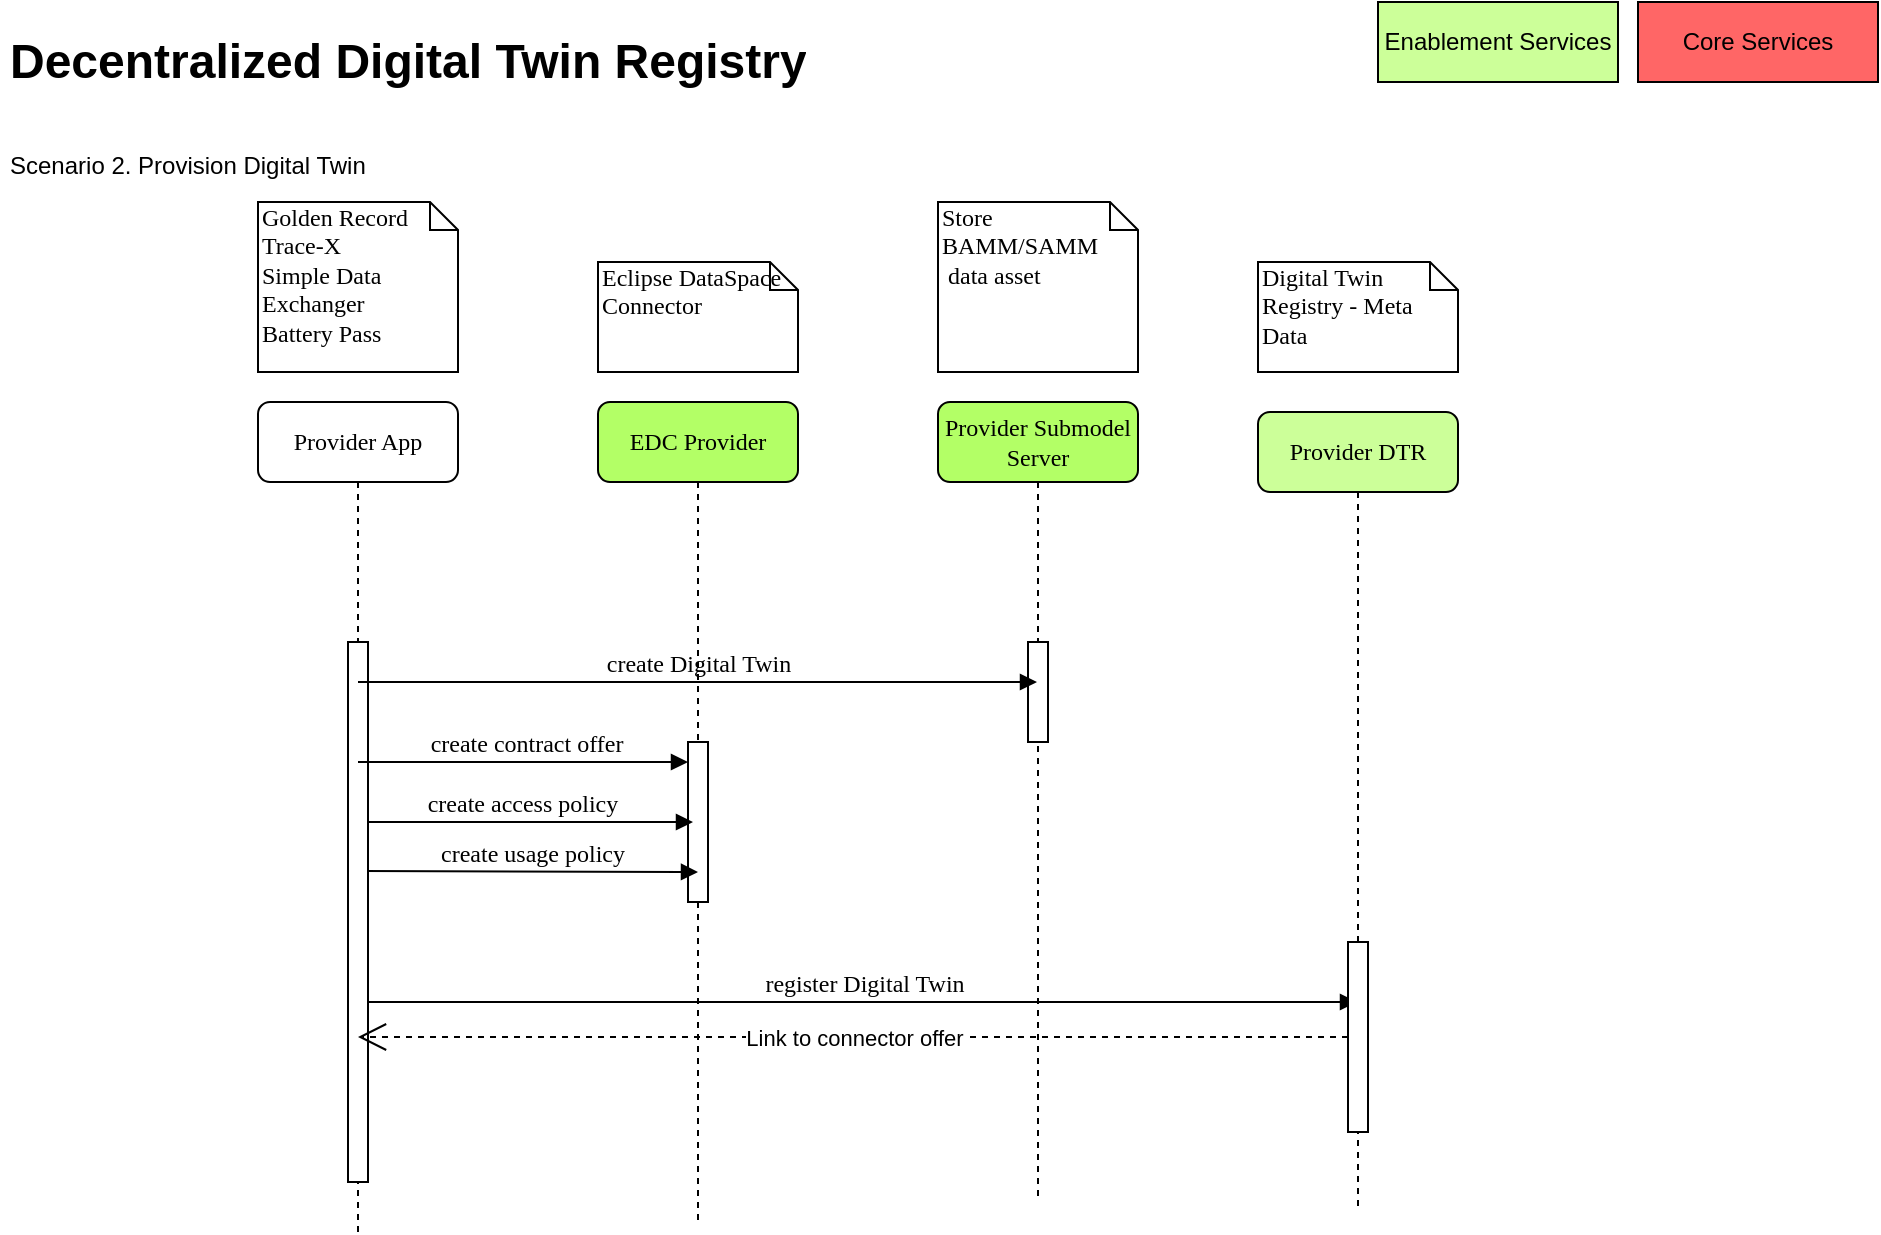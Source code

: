 <mxfile version="21.6.9" type="github">
  <diagram name="Page-1" id="13e1069c-82ec-6db2-03f1-153e76fe0fe0">
    <mxGraphModel dx="1266" dy="1541" grid="1" gridSize="10" guides="1" tooltips="1" connect="1" arrows="1" fold="1" page="1" pageScale="1" pageWidth="1100" pageHeight="850" background="none" math="0" shadow="0">
      <root>
        <mxCell id="0" />
        <mxCell id="1" parent="0" />
        <mxCell id="7baba1c4bc27f4b0-2" value="EDC Provider" style="shape=umlLifeline;perimeter=lifelinePerimeter;whiteSpace=wrap;html=1;container=1;collapsible=0;recursiveResize=0;outlineConnect=0;rounded=1;shadow=0;comic=0;labelBackgroundColor=none;strokeWidth=1;fontFamily=Verdana;fontSize=12;align=center;fillColor=#B3FF66;" parent="1" vertex="1">
          <mxGeometry x="400" y="70" width="100" height="410" as="geometry" />
        </mxCell>
        <mxCell id="7baba1c4bc27f4b0-10" value="" style="html=1;points=[];perimeter=orthogonalPerimeter;rounded=0;shadow=0;comic=0;labelBackgroundColor=none;strokeWidth=1;fontFamily=Verdana;fontSize=12;align=center;" parent="7baba1c4bc27f4b0-2" vertex="1">
          <mxGeometry x="45" y="170" width="10" height="80" as="geometry" />
        </mxCell>
        <mxCell id="wIwrcdG_8x08Ke2qmuUe-4" value="create access policy" style="html=1;verticalAlign=bottom;endArrow=block;labelBackgroundColor=none;fontFamily=Verdana;fontSize=12;edgeStyle=elbowEdgeStyle;elbow=vertical;exitX=0.2;exitY=0.273;exitDx=0;exitDy=0;exitPerimeter=0;" edge="1" parent="7baba1c4bc27f4b0-2">
          <mxGeometry x="0.015" relative="1" as="geometry">
            <mxPoint x="-125" y="210.03" as="sourcePoint" />
            <mxPoint x="47.5" y="210" as="targetPoint" />
            <Array as="points" />
            <mxPoint as="offset" />
          </mxGeometry>
        </mxCell>
        <mxCell id="wIwrcdG_8x08Ke2qmuUe-5" value="create usage policy" style="html=1;verticalAlign=bottom;endArrow=block;labelBackgroundColor=none;fontFamily=Verdana;fontSize=12;edgeStyle=elbowEdgeStyle;elbow=vertical;exitX=0.2;exitY=0.273;exitDx=0;exitDy=0;exitPerimeter=0;" edge="1" parent="7baba1c4bc27f4b0-2">
          <mxGeometry x="0.015" relative="1" as="geometry">
            <mxPoint x="-117.5" y="234.53" as="sourcePoint" />
            <mxPoint x="50" y="235" as="targetPoint" />
            <Array as="points" />
            <mxPoint as="offset" />
          </mxGeometry>
        </mxCell>
        <mxCell id="7baba1c4bc27f4b0-3" value="Provider App" style="shape=umlLifeline;perimeter=lifelinePerimeter;whiteSpace=wrap;html=1;container=1;collapsible=0;recursiveResize=0;outlineConnect=0;rounded=1;shadow=0;comic=0;labelBackgroundColor=none;strokeWidth=1;fontFamily=Verdana;fontSize=12;align=center;" parent="1" vertex="1">
          <mxGeometry x="230" y="70" width="100" height="415" as="geometry" />
        </mxCell>
        <mxCell id="7baba1c4bc27f4b0-13" value="" style="html=1;points=[];perimeter=orthogonalPerimeter;rounded=0;shadow=0;comic=0;labelBackgroundColor=none;strokeWidth=1;fontFamily=Verdana;fontSize=12;align=center;" parent="7baba1c4bc27f4b0-3" vertex="1">
          <mxGeometry x="45" y="120" width="10" height="270" as="geometry" />
        </mxCell>
        <mxCell id="7baba1c4bc27f4b0-6" value="Provider Submodel Server" style="shape=umlLifeline;perimeter=lifelinePerimeter;whiteSpace=wrap;html=1;container=1;collapsible=0;recursiveResize=0;outlineConnect=0;rounded=1;shadow=0;comic=0;labelBackgroundColor=none;strokeWidth=1;fontFamily=Verdana;fontSize=12;align=center;fillColor=#B3FF66;" parent="1" vertex="1">
          <mxGeometry x="570" y="70" width="100" height="400" as="geometry" />
        </mxCell>
        <mxCell id="wIwrcdG_8x08Ke2qmuUe-2" value="" style="html=1;points=[];perimeter=orthogonalPerimeter;rounded=0;shadow=0;comic=0;labelBackgroundColor=none;strokeWidth=1;fontFamily=Verdana;fontSize=12;align=center;" vertex="1" parent="7baba1c4bc27f4b0-6">
          <mxGeometry x="45" y="120" width="10" height="50" as="geometry" />
        </mxCell>
        <mxCell id="wIwrcdG_8x08Ke2qmuUe-7" value="register Digital Twin" style="html=1;verticalAlign=bottom;endArrow=block;labelBackgroundColor=none;fontFamily=Verdana;fontSize=12;edgeStyle=elbowEdgeStyle;elbow=vertical;" edge="1" parent="7baba1c4bc27f4b0-6" target="7baba1c4bc27f4b0-7">
          <mxGeometry relative="1" as="geometry">
            <mxPoint x="-285" y="300" as="sourcePoint" />
            <mxPoint x="55" y="300" as="targetPoint" />
            <Array as="points">
              <mxPoint x="-55" y="300" />
            </Array>
            <mxPoint as="offset" />
          </mxGeometry>
        </mxCell>
        <mxCell id="7baba1c4bc27f4b0-7" value="Provider DTR" style="shape=umlLifeline;perimeter=lifelinePerimeter;whiteSpace=wrap;html=1;container=1;collapsible=0;recursiveResize=0;outlineConnect=0;rounded=1;shadow=0;comic=0;labelBackgroundColor=none;strokeWidth=1;fontFamily=Verdana;fontSize=12;align=center;fillColor=#CCFF99;" parent="1" vertex="1">
          <mxGeometry x="730" y="75" width="100" height="400" as="geometry" />
        </mxCell>
        <mxCell id="wIwrcdG_8x08Ke2qmuUe-6" value="" style="html=1;points=[];perimeter=orthogonalPerimeter;rounded=0;shadow=0;comic=0;labelBackgroundColor=none;strokeWidth=1;fontFamily=Verdana;fontSize=12;align=center;" vertex="1" parent="7baba1c4bc27f4b0-7">
          <mxGeometry x="45" y="265" width="10" height="95" as="geometry" />
        </mxCell>
        <mxCell id="7baba1c4bc27f4b0-14" value="create Digital Twin" style="html=1;verticalAlign=bottom;endArrow=block;labelBackgroundColor=none;fontFamily=Verdana;fontSize=12;edgeStyle=elbowEdgeStyle;elbow=vertical;" parent="1" source="7baba1c4bc27f4b0-3" target="7baba1c4bc27f4b0-6" edge="1">
          <mxGeometry relative="1" as="geometry">
            <mxPoint x="440" y="220" as="sourcePoint" />
            <mxPoint x="590" y="220" as="targetPoint" />
            <Array as="points">
              <mxPoint x="510" y="210" />
            </Array>
            <mxPoint as="offset" />
          </mxGeometry>
        </mxCell>
        <mxCell id="7baba1c4bc27f4b0-40" value="Digital Twin Registry - Meta Data" style="shape=note;whiteSpace=wrap;html=1;size=14;verticalAlign=top;align=left;spacingTop=-6;rounded=0;shadow=0;comic=0;labelBackgroundColor=none;strokeWidth=1;fontFamily=Verdana;fontSize=12" parent="1" vertex="1">
          <mxGeometry x="730" width="100" height="55" as="geometry" />
        </mxCell>
        <mxCell id="7baba1c4bc27f4b0-41" value="Eclipse DataSpace Connector" style="shape=note;whiteSpace=wrap;html=1;size=14;verticalAlign=top;align=left;spacingTop=-6;rounded=0;shadow=0;comic=0;labelBackgroundColor=none;strokeWidth=1;fontFamily=Verdana;fontSize=12" parent="1" vertex="1">
          <mxGeometry x="400" width="100" height="55" as="geometry" />
        </mxCell>
        <mxCell id="7baba1c4bc27f4b0-42" value="Golden Record&lt;br style=&quot;border-color: var(--border-color);&quot;&gt;Trace-X&lt;br style=&quot;border-color: var(--border-color);&quot;&gt;Simple Data Exchanger&lt;br style=&quot;border-color: var(--border-color);&quot;&gt;Battery Pass" style="shape=note;whiteSpace=wrap;html=1;size=14;verticalAlign=top;align=left;spacingTop=-6;rounded=0;shadow=0;comic=0;labelBackgroundColor=none;strokeWidth=1;fontFamily=Verdana;fontSize=12" parent="1" vertex="1">
          <mxGeometry x="230" y="-30" width="100" height="85" as="geometry" />
        </mxCell>
        <mxCell id="F-69Bmwsysw-YoAs_LHj-1" value="&lt;h1&gt;Decentralized Digital Twin Registry&lt;/h1&gt;&lt;div&gt;&lt;br&gt;&lt;/div&gt;&lt;div&gt;Scenario 2. Provision Digital Twin&lt;br&gt;&lt;/div&gt;" style="text;html=1;strokeColor=none;fillColor=none;spacing=5;spacingTop=-20;whiteSpace=wrap;overflow=hidden;rounded=0;" parent="1" vertex="1">
          <mxGeometry x="101" y="-120" width="640" height="120" as="geometry" />
        </mxCell>
        <mxCell id="wIwrcdG_8x08Ke2qmuUe-1" value="Store BAMM/SAMM &lt;br&gt;&amp;nbsp;data asset" style="shape=note;whiteSpace=wrap;html=1;size=14;verticalAlign=top;align=left;spacingTop=-6;rounded=0;shadow=0;comic=0;labelBackgroundColor=none;strokeWidth=1;fontFamily=Verdana;fontSize=12" vertex="1" parent="1">
          <mxGeometry x="570" y="-30" width="100" height="85" as="geometry" />
        </mxCell>
        <mxCell id="wIwrcdG_8x08Ke2qmuUe-3" value="create contract offer" style="html=1;verticalAlign=bottom;endArrow=block;labelBackgroundColor=none;fontFamily=Verdana;fontSize=12;edgeStyle=elbowEdgeStyle;elbow=vertical;" edge="1" parent="1" source="7baba1c4bc27f4b0-3">
          <mxGeometry x="0.015" relative="1" as="geometry">
            <mxPoint x="300" y="250" as="sourcePoint" />
            <mxPoint x="445" y="250" as="targetPoint" />
            <Array as="points" />
            <mxPoint as="offset" />
          </mxGeometry>
        </mxCell>
        <mxCell id="wIwrcdG_8x08Ke2qmuUe-9" value="Link to connector offer" style="endArrow=open;endSize=12;dashed=1;html=1;rounded=0;" edge="1" parent="1" source="wIwrcdG_8x08Ke2qmuUe-6" target="7baba1c4bc27f4b0-3">
          <mxGeometry width="160" relative="1" as="geometry">
            <mxPoint x="670" y="300" as="sourcePoint" />
            <mxPoint x="830" y="300" as="targetPoint" />
          </mxGeometry>
        </mxCell>
        <mxCell id="wIwrcdG_8x08Ke2qmuUe-10" value="Enablement Services" style="rounded=0;whiteSpace=wrap;html=1;fillColor=#CCFF99;" vertex="1" parent="1">
          <mxGeometry x="790" y="-130" width="120" height="40" as="geometry" />
        </mxCell>
        <mxCell id="wIwrcdG_8x08Ke2qmuUe-11" value="Core Services" style="rounded=0;whiteSpace=wrap;html=1;fillColor=#FF6666;" vertex="1" parent="1">
          <mxGeometry x="920" y="-130" width="120" height="40" as="geometry" />
        </mxCell>
      </root>
    </mxGraphModel>
  </diagram>
</mxfile>
